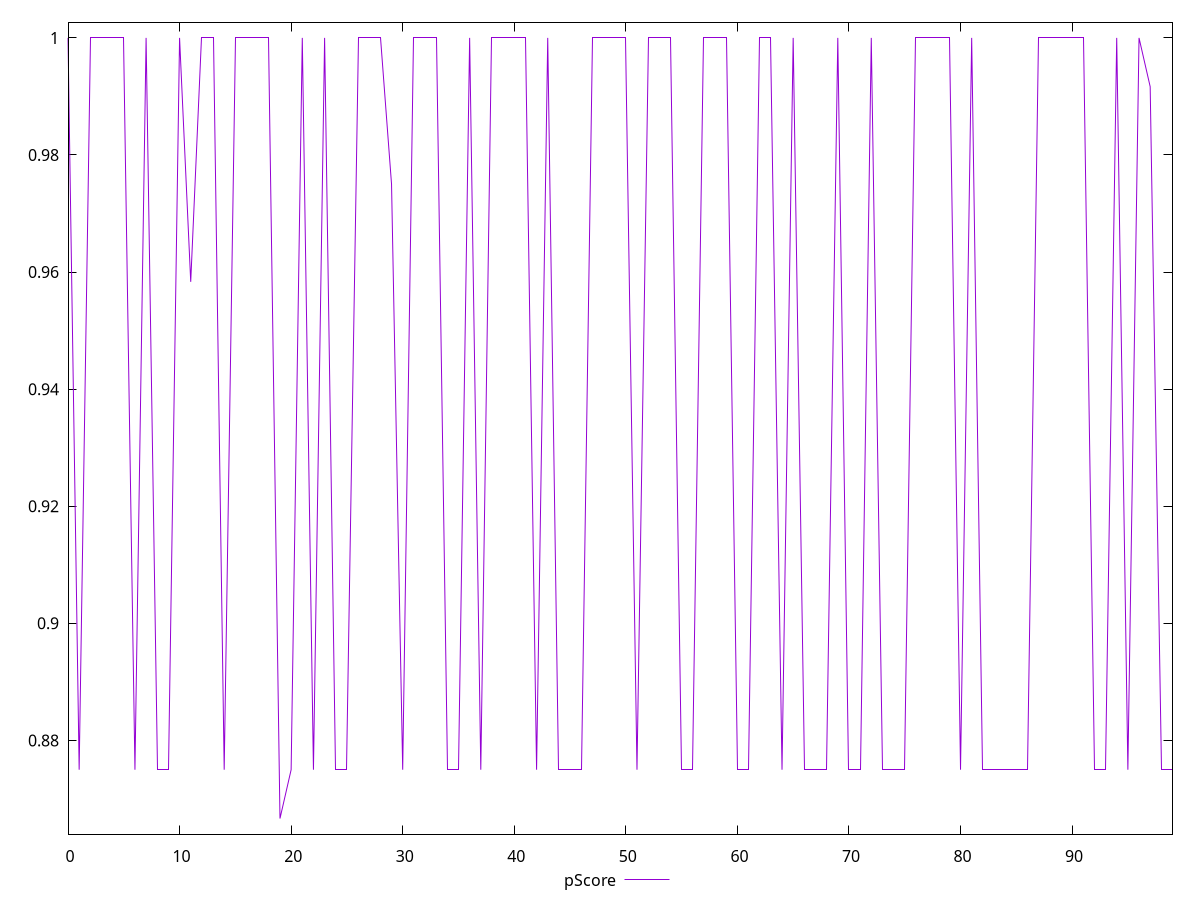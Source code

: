 reset

$pScore <<EOF
0 1
1 0.875
2 1
3 1
4 1
5 1
6 0.875
7 1
8 0.875
9 0.875
10 1
11 0.9583333333333334
12 1
13 1
14 0.875
15 1
16 1
17 1
18 1
19 0.8666666666666667
20 0.875
21 1
22 0.875
23 1
24 0.875
25 0.875
26 1
27 1
28 1
29 0.975
30 0.875
31 1
32 1
33 1
34 0.875
35 0.875
36 1
37 0.875
38 1
39 1
40 1
41 1
42 0.875
43 1
44 0.875
45 0.875
46 0.875
47 1
48 1
49 1
50 1
51 0.875
52 1
53 1
54 1
55 0.875
56 0.875
57 1
58 1
59 1
60 0.875
61 0.875
62 1
63 1
64 0.875
65 1
66 0.875
67 0.875
68 0.875
69 1
70 0.875
71 0.875
72 1
73 0.875
74 0.875
75 0.875
76 1
77 1
78 1
79 1
80 0.875
81 1
82 0.875
83 0.875
84 0.875
85 0.875
86 0.875
87 1
88 1
89 1
90 1
91 1
92 0.875
93 0.875
94 1
95 0.875
96 1
97 0.9916666666666667
98 0.875
99 0.875
EOF

set key outside below
set xrange [0:99]
set yrange [0.864:1.0026666666666666]
set trange [0.864:1.0026666666666666]
set terminal svg size 640, 500 enhanced background rgb 'white'
set output "report_00026_2021-02-22T21:38:55.199Z/unused-css-rules/samples/pages+cached/pScore/values.svg"

plot $pScore title "pScore" with line

reset
